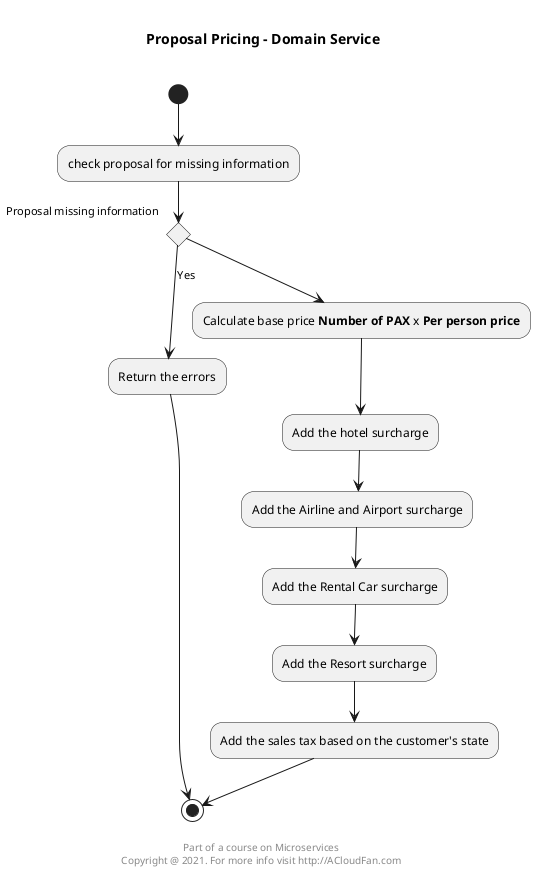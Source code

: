 @startuml
(*)  --> "check proposal for missing information"

If "Proposal missing information" then
--> [Yes] "Return the errors"
--> (*)
else
--> "Calculate base price <b>Number of PAX</b> x <b>Per person price</b>"
--> "Add the hotel surcharge"
--> "Add the Airline and Airport surcharge"
--> "Add the Rental Car surcharge"
--> "Add the Resort surcharge"
--> "Add the sales tax based on the customer's state"
Endif
-->(*)

title \n  Proposal Pricing - Domain Service \n
footer \n Part of a course on Microservices \n Copyright @ 2021. For more info visit http://ACloudFan.com \n

@enduml
